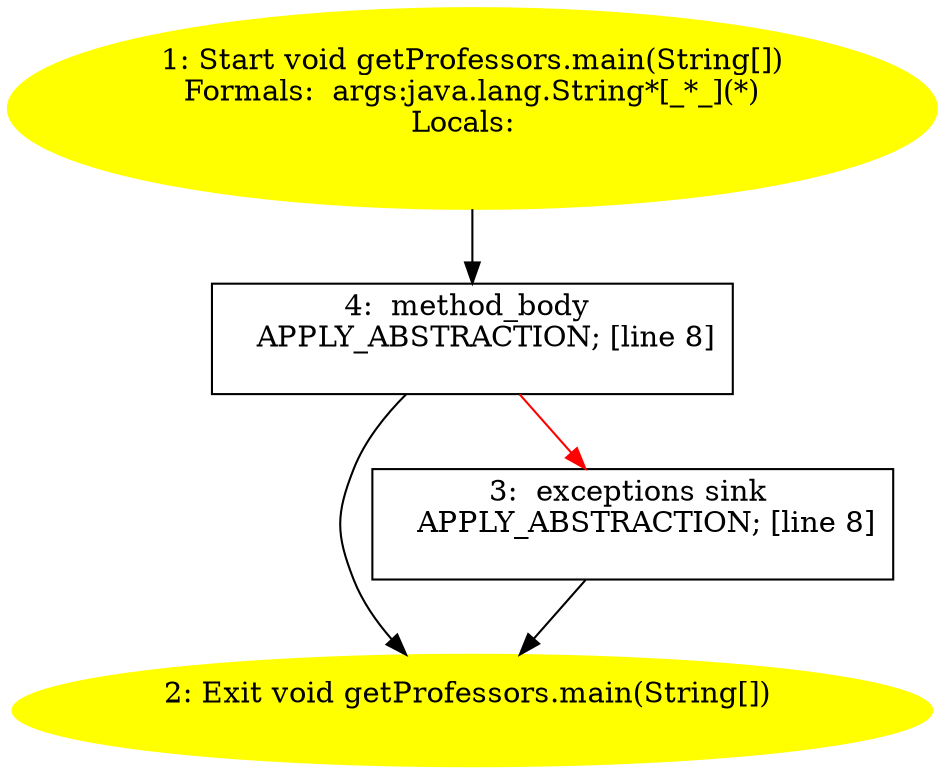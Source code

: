 /* @generated */
digraph cfg {
"com.dulishuo.shenqingfang.professor.getProfessors.main(java.lang.String[]):void.d6fc68e7782434a0b008a1b5593596ba_1" [label="1: Start void getProfessors.main(String[])\nFormals:  args:java.lang.String*[_*_](*)\nLocals:  \n  " color=yellow style=filled]
	

	 "com.dulishuo.shenqingfang.professor.getProfessors.main(java.lang.String[]):void.d6fc68e7782434a0b008a1b5593596ba_1" -> "com.dulishuo.shenqingfang.professor.getProfessors.main(java.lang.String[]):void.d6fc68e7782434a0b008a1b5593596ba_4" ;
"com.dulishuo.shenqingfang.professor.getProfessors.main(java.lang.String[]):void.d6fc68e7782434a0b008a1b5593596ba_2" [label="2: Exit void getProfessors.main(String[]) \n  " color=yellow style=filled]
	

"com.dulishuo.shenqingfang.professor.getProfessors.main(java.lang.String[]):void.d6fc68e7782434a0b008a1b5593596ba_3" [label="3:  exceptions sink \n   APPLY_ABSTRACTION; [line 8]\n " shape="box"]
	

	 "com.dulishuo.shenqingfang.professor.getProfessors.main(java.lang.String[]):void.d6fc68e7782434a0b008a1b5593596ba_3" -> "com.dulishuo.shenqingfang.professor.getProfessors.main(java.lang.String[]):void.d6fc68e7782434a0b008a1b5593596ba_2" ;
"com.dulishuo.shenqingfang.professor.getProfessors.main(java.lang.String[]):void.d6fc68e7782434a0b008a1b5593596ba_4" [label="4:  method_body \n   APPLY_ABSTRACTION; [line 8]\n " shape="box"]
	

	 "com.dulishuo.shenqingfang.professor.getProfessors.main(java.lang.String[]):void.d6fc68e7782434a0b008a1b5593596ba_4" -> "com.dulishuo.shenqingfang.professor.getProfessors.main(java.lang.String[]):void.d6fc68e7782434a0b008a1b5593596ba_2" ;
	 "com.dulishuo.shenqingfang.professor.getProfessors.main(java.lang.String[]):void.d6fc68e7782434a0b008a1b5593596ba_4" -> "com.dulishuo.shenqingfang.professor.getProfessors.main(java.lang.String[]):void.d6fc68e7782434a0b008a1b5593596ba_3" [color="red" ];
}
